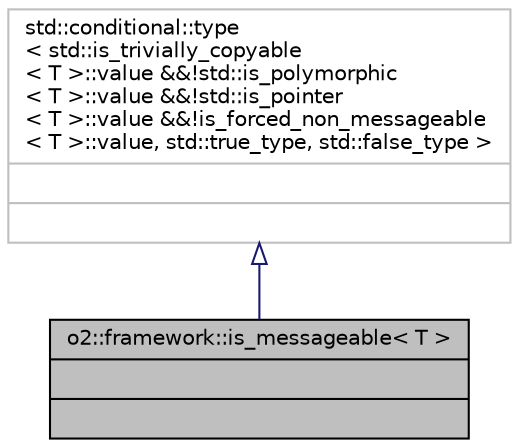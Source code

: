 digraph "o2::framework::is_messageable&lt; T &gt;"
{
 // INTERACTIVE_SVG=YES
  bgcolor="transparent";
  edge [fontname="Helvetica",fontsize="10",labelfontname="Helvetica",labelfontsize="10"];
  node [fontname="Helvetica",fontsize="10",shape=record];
  Node1 [label="{o2::framework::is_messageable\< T \>\n||}",height=0.2,width=0.4,color="black", fillcolor="grey75", style="filled", fontcolor="black"];
  Node2 -> Node1 [dir="back",color="midnightblue",fontsize="10",style="solid",arrowtail="onormal",fontname="Helvetica"];
  Node2 [label="{std::conditional::type\l\< std::is_trivially_copyable\l\< T \>::value &&!std::is_polymorphic\l\< T \>::value &&!std::is_pointer\l\< T \>::value &&!is_forced_non_messageable\l\< T \>::value, std::true_type, std::false_type \>\n||}",height=0.2,width=0.4,color="grey75"];
}
